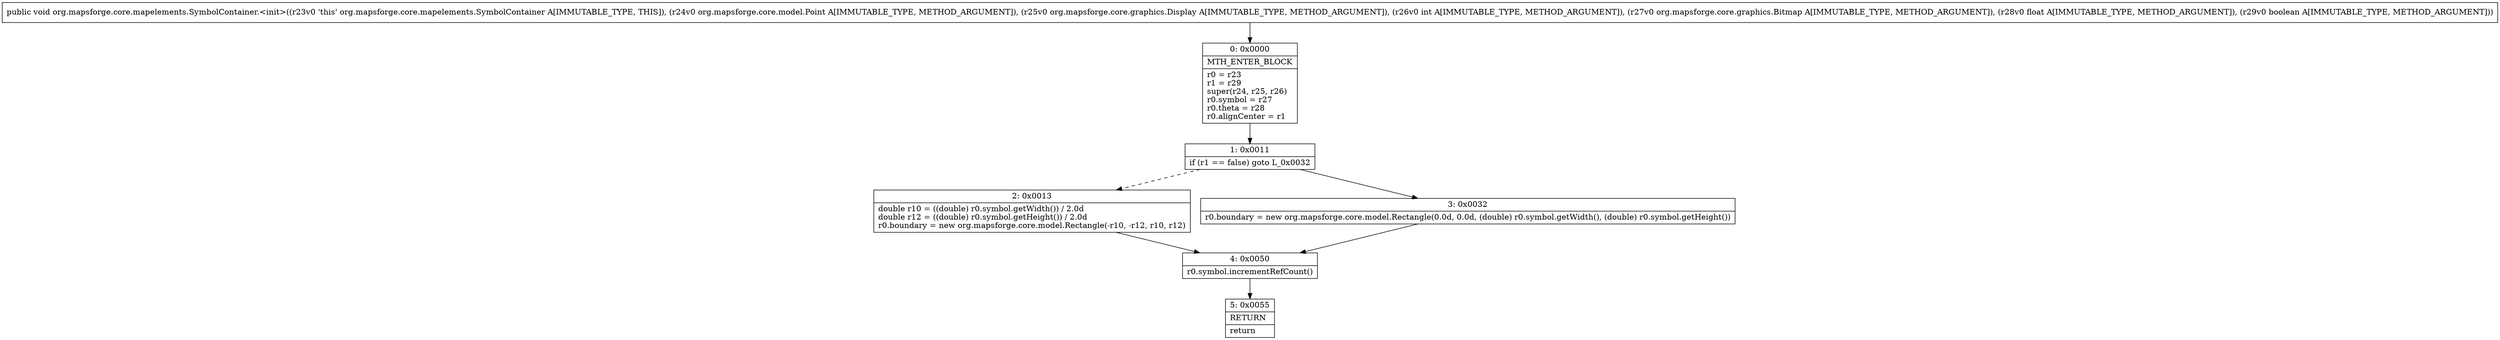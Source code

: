 digraph "CFG fororg.mapsforge.core.mapelements.SymbolContainer.\<init\>(Lorg\/mapsforge\/core\/model\/Point;Lorg\/mapsforge\/core\/graphics\/Display;ILorg\/mapsforge\/core\/graphics\/Bitmap;FZ)V" {
Node_0 [shape=record,label="{0\:\ 0x0000|MTH_ENTER_BLOCK\l|r0 = r23\lr1 = r29\lsuper(r24, r25, r26)\lr0.symbol = r27\lr0.theta = r28\lr0.alignCenter = r1\l}"];
Node_1 [shape=record,label="{1\:\ 0x0011|if (r1 == false) goto L_0x0032\l}"];
Node_2 [shape=record,label="{2\:\ 0x0013|double r10 = ((double) r0.symbol.getWidth()) \/ 2.0d\ldouble r12 = ((double) r0.symbol.getHeight()) \/ 2.0d\lr0.boundary = new org.mapsforge.core.model.Rectangle(\-r10, \-r12, r10, r12)\l}"];
Node_3 [shape=record,label="{3\:\ 0x0032|r0.boundary = new org.mapsforge.core.model.Rectangle(0.0d, 0.0d, (double) r0.symbol.getWidth(), (double) r0.symbol.getHeight())\l}"];
Node_4 [shape=record,label="{4\:\ 0x0050|r0.symbol.incrementRefCount()\l}"];
Node_5 [shape=record,label="{5\:\ 0x0055|RETURN\l|return\l}"];
MethodNode[shape=record,label="{public void org.mapsforge.core.mapelements.SymbolContainer.\<init\>((r23v0 'this' org.mapsforge.core.mapelements.SymbolContainer A[IMMUTABLE_TYPE, THIS]), (r24v0 org.mapsforge.core.model.Point A[IMMUTABLE_TYPE, METHOD_ARGUMENT]), (r25v0 org.mapsforge.core.graphics.Display A[IMMUTABLE_TYPE, METHOD_ARGUMENT]), (r26v0 int A[IMMUTABLE_TYPE, METHOD_ARGUMENT]), (r27v0 org.mapsforge.core.graphics.Bitmap A[IMMUTABLE_TYPE, METHOD_ARGUMENT]), (r28v0 float A[IMMUTABLE_TYPE, METHOD_ARGUMENT]), (r29v0 boolean A[IMMUTABLE_TYPE, METHOD_ARGUMENT])) }"];
MethodNode -> Node_0;
Node_0 -> Node_1;
Node_1 -> Node_2[style=dashed];
Node_1 -> Node_3;
Node_2 -> Node_4;
Node_3 -> Node_4;
Node_4 -> Node_5;
}

